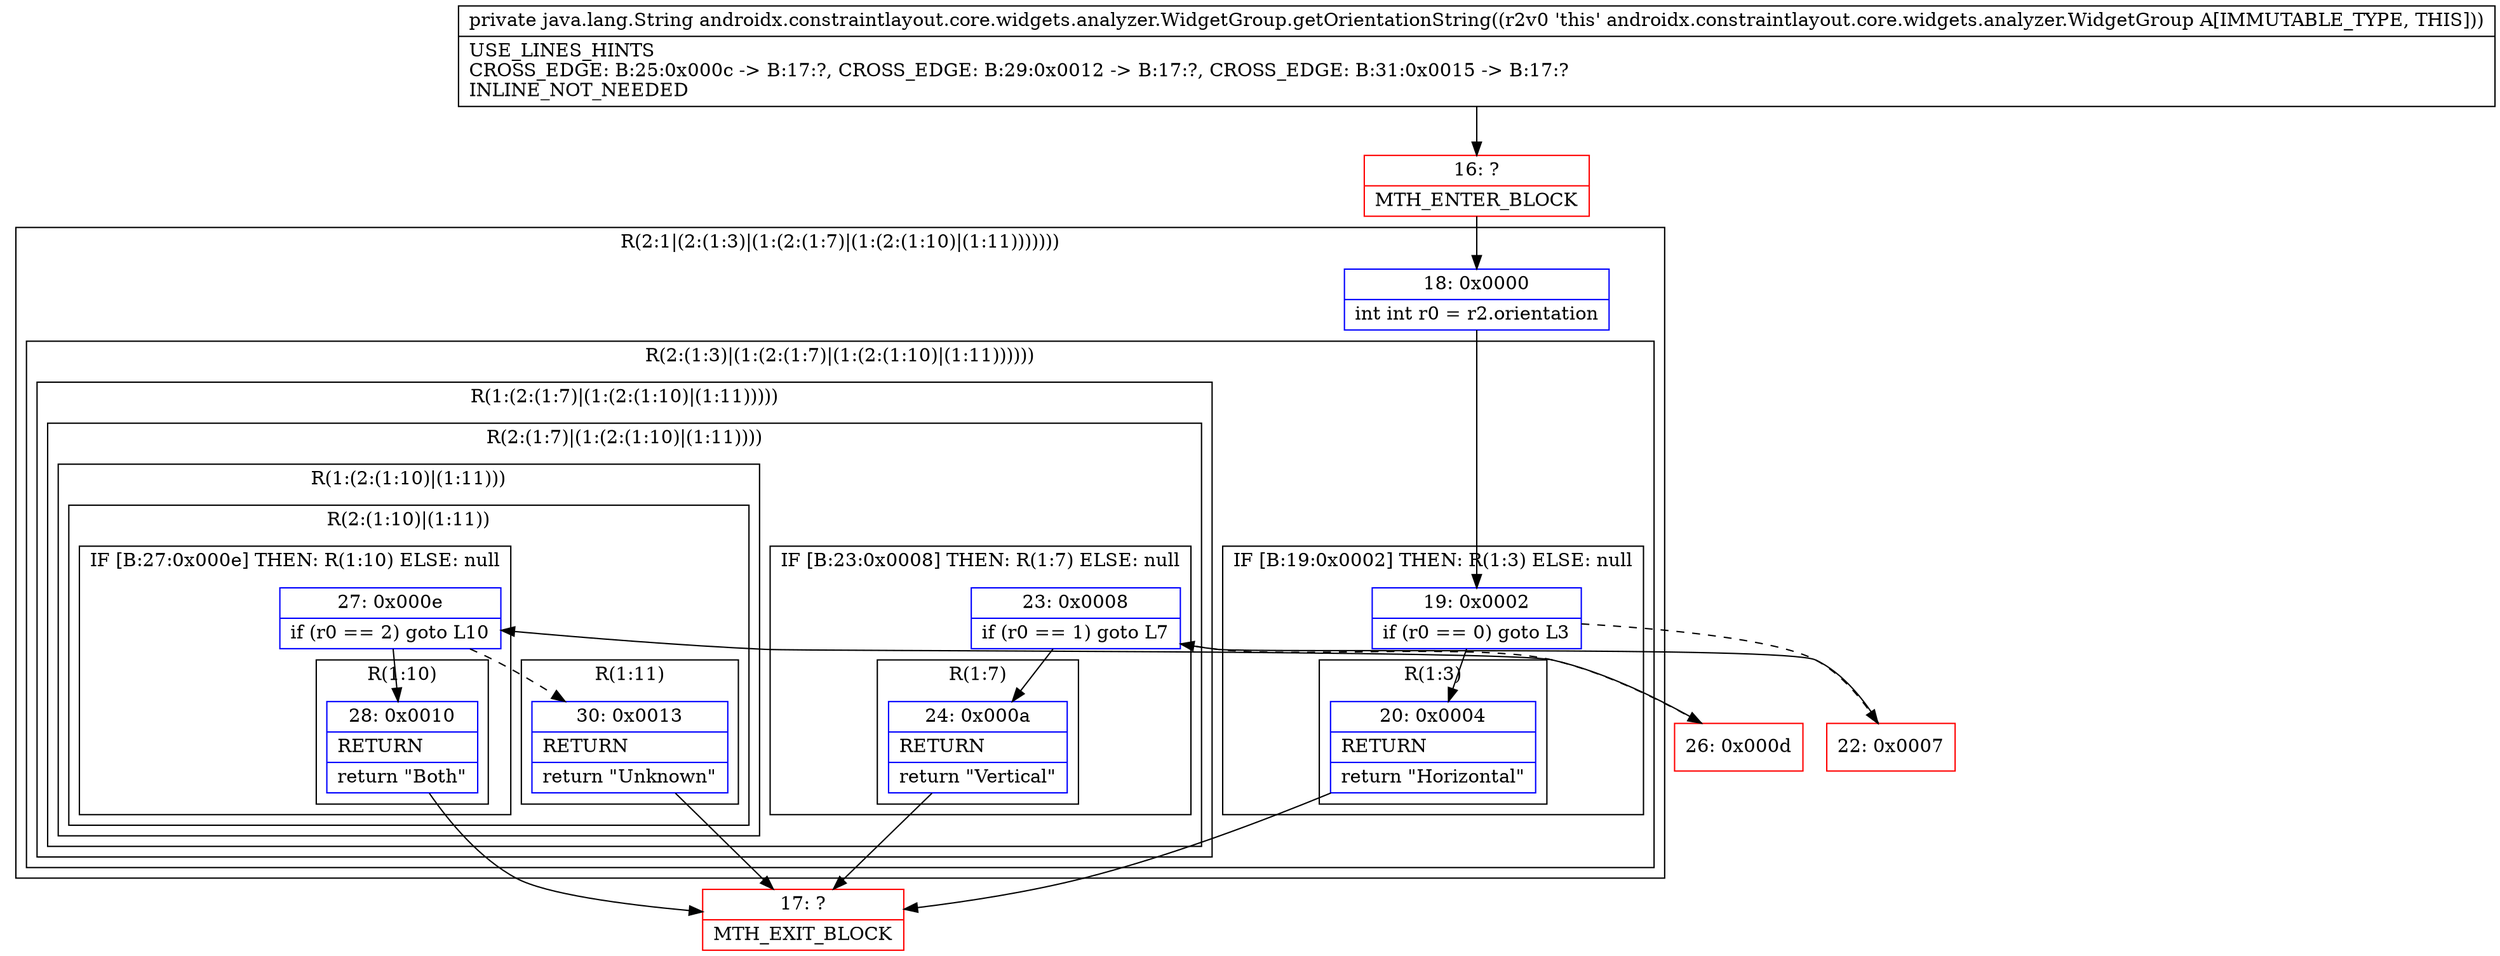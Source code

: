 digraph "CFG forandroidx.constraintlayout.core.widgets.analyzer.WidgetGroup.getOrientationString()Ljava\/lang\/String;" {
subgraph cluster_Region_971149603 {
label = "R(2:1|(2:(1:3)|(1:(2:(1:7)|(1:(2:(1:10)|(1:11)))))))";
node [shape=record,color=blue];
Node_18 [shape=record,label="{18\:\ 0x0000|int int r0 = r2.orientation\l}"];
subgraph cluster_Region_492404118 {
label = "R(2:(1:3)|(1:(2:(1:7)|(1:(2:(1:10)|(1:11))))))";
node [shape=record,color=blue];
subgraph cluster_IfRegion_2117042522 {
label = "IF [B:19:0x0002] THEN: R(1:3) ELSE: null";
node [shape=record,color=blue];
Node_19 [shape=record,label="{19\:\ 0x0002|if (r0 == 0) goto L3\l}"];
subgraph cluster_Region_1540593432 {
label = "R(1:3)";
node [shape=record,color=blue];
Node_20 [shape=record,label="{20\:\ 0x0004|RETURN\l|return \"Horizontal\"\l}"];
}
}
subgraph cluster_Region_85094051 {
label = "R(1:(2:(1:7)|(1:(2:(1:10)|(1:11)))))";
node [shape=record,color=blue];
subgraph cluster_Region_631764303 {
label = "R(2:(1:7)|(1:(2:(1:10)|(1:11))))";
node [shape=record,color=blue];
subgraph cluster_IfRegion_2079566087 {
label = "IF [B:23:0x0008] THEN: R(1:7) ELSE: null";
node [shape=record,color=blue];
Node_23 [shape=record,label="{23\:\ 0x0008|if (r0 == 1) goto L7\l}"];
subgraph cluster_Region_1933871520 {
label = "R(1:7)";
node [shape=record,color=blue];
Node_24 [shape=record,label="{24\:\ 0x000a|RETURN\l|return \"Vertical\"\l}"];
}
}
subgraph cluster_Region_887667591 {
label = "R(1:(2:(1:10)|(1:11)))";
node [shape=record,color=blue];
subgraph cluster_Region_572112079 {
label = "R(2:(1:10)|(1:11))";
node [shape=record,color=blue];
subgraph cluster_IfRegion_1828703330 {
label = "IF [B:27:0x000e] THEN: R(1:10) ELSE: null";
node [shape=record,color=blue];
Node_27 [shape=record,label="{27\:\ 0x000e|if (r0 == 2) goto L10\l}"];
subgraph cluster_Region_940456014 {
label = "R(1:10)";
node [shape=record,color=blue];
Node_28 [shape=record,label="{28\:\ 0x0010|RETURN\l|return \"Both\"\l}"];
}
}
subgraph cluster_Region_1867562854 {
label = "R(1:11)";
node [shape=record,color=blue];
Node_30 [shape=record,label="{30\:\ 0x0013|RETURN\l|return \"Unknown\"\l}"];
}
}
}
}
}
}
}
Node_16 [shape=record,color=red,label="{16\:\ ?|MTH_ENTER_BLOCK\l}"];
Node_17 [shape=record,color=red,label="{17\:\ ?|MTH_EXIT_BLOCK\l}"];
Node_22 [shape=record,color=red,label="{22\:\ 0x0007}"];
Node_26 [shape=record,color=red,label="{26\:\ 0x000d}"];
MethodNode[shape=record,label="{private java.lang.String androidx.constraintlayout.core.widgets.analyzer.WidgetGroup.getOrientationString((r2v0 'this' androidx.constraintlayout.core.widgets.analyzer.WidgetGroup A[IMMUTABLE_TYPE, THIS]))  | USE_LINES_HINTS\lCROSS_EDGE: B:25:0x000c \-\> B:17:?, CROSS_EDGE: B:29:0x0012 \-\> B:17:?, CROSS_EDGE: B:31:0x0015 \-\> B:17:?\lINLINE_NOT_NEEDED\l}"];
MethodNode -> Node_16;Node_18 -> Node_19;
Node_19 -> Node_20;
Node_19 -> Node_22[style=dashed];
Node_20 -> Node_17;
Node_23 -> Node_24;
Node_23 -> Node_26[style=dashed];
Node_24 -> Node_17;
Node_27 -> Node_28;
Node_27 -> Node_30[style=dashed];
Node_28 -> Node_17;
Node_30 -> Node_17;
Node_16 -> Node_18;
Node_22 -> Node_23;
Node_26 -> Node_27;
}

